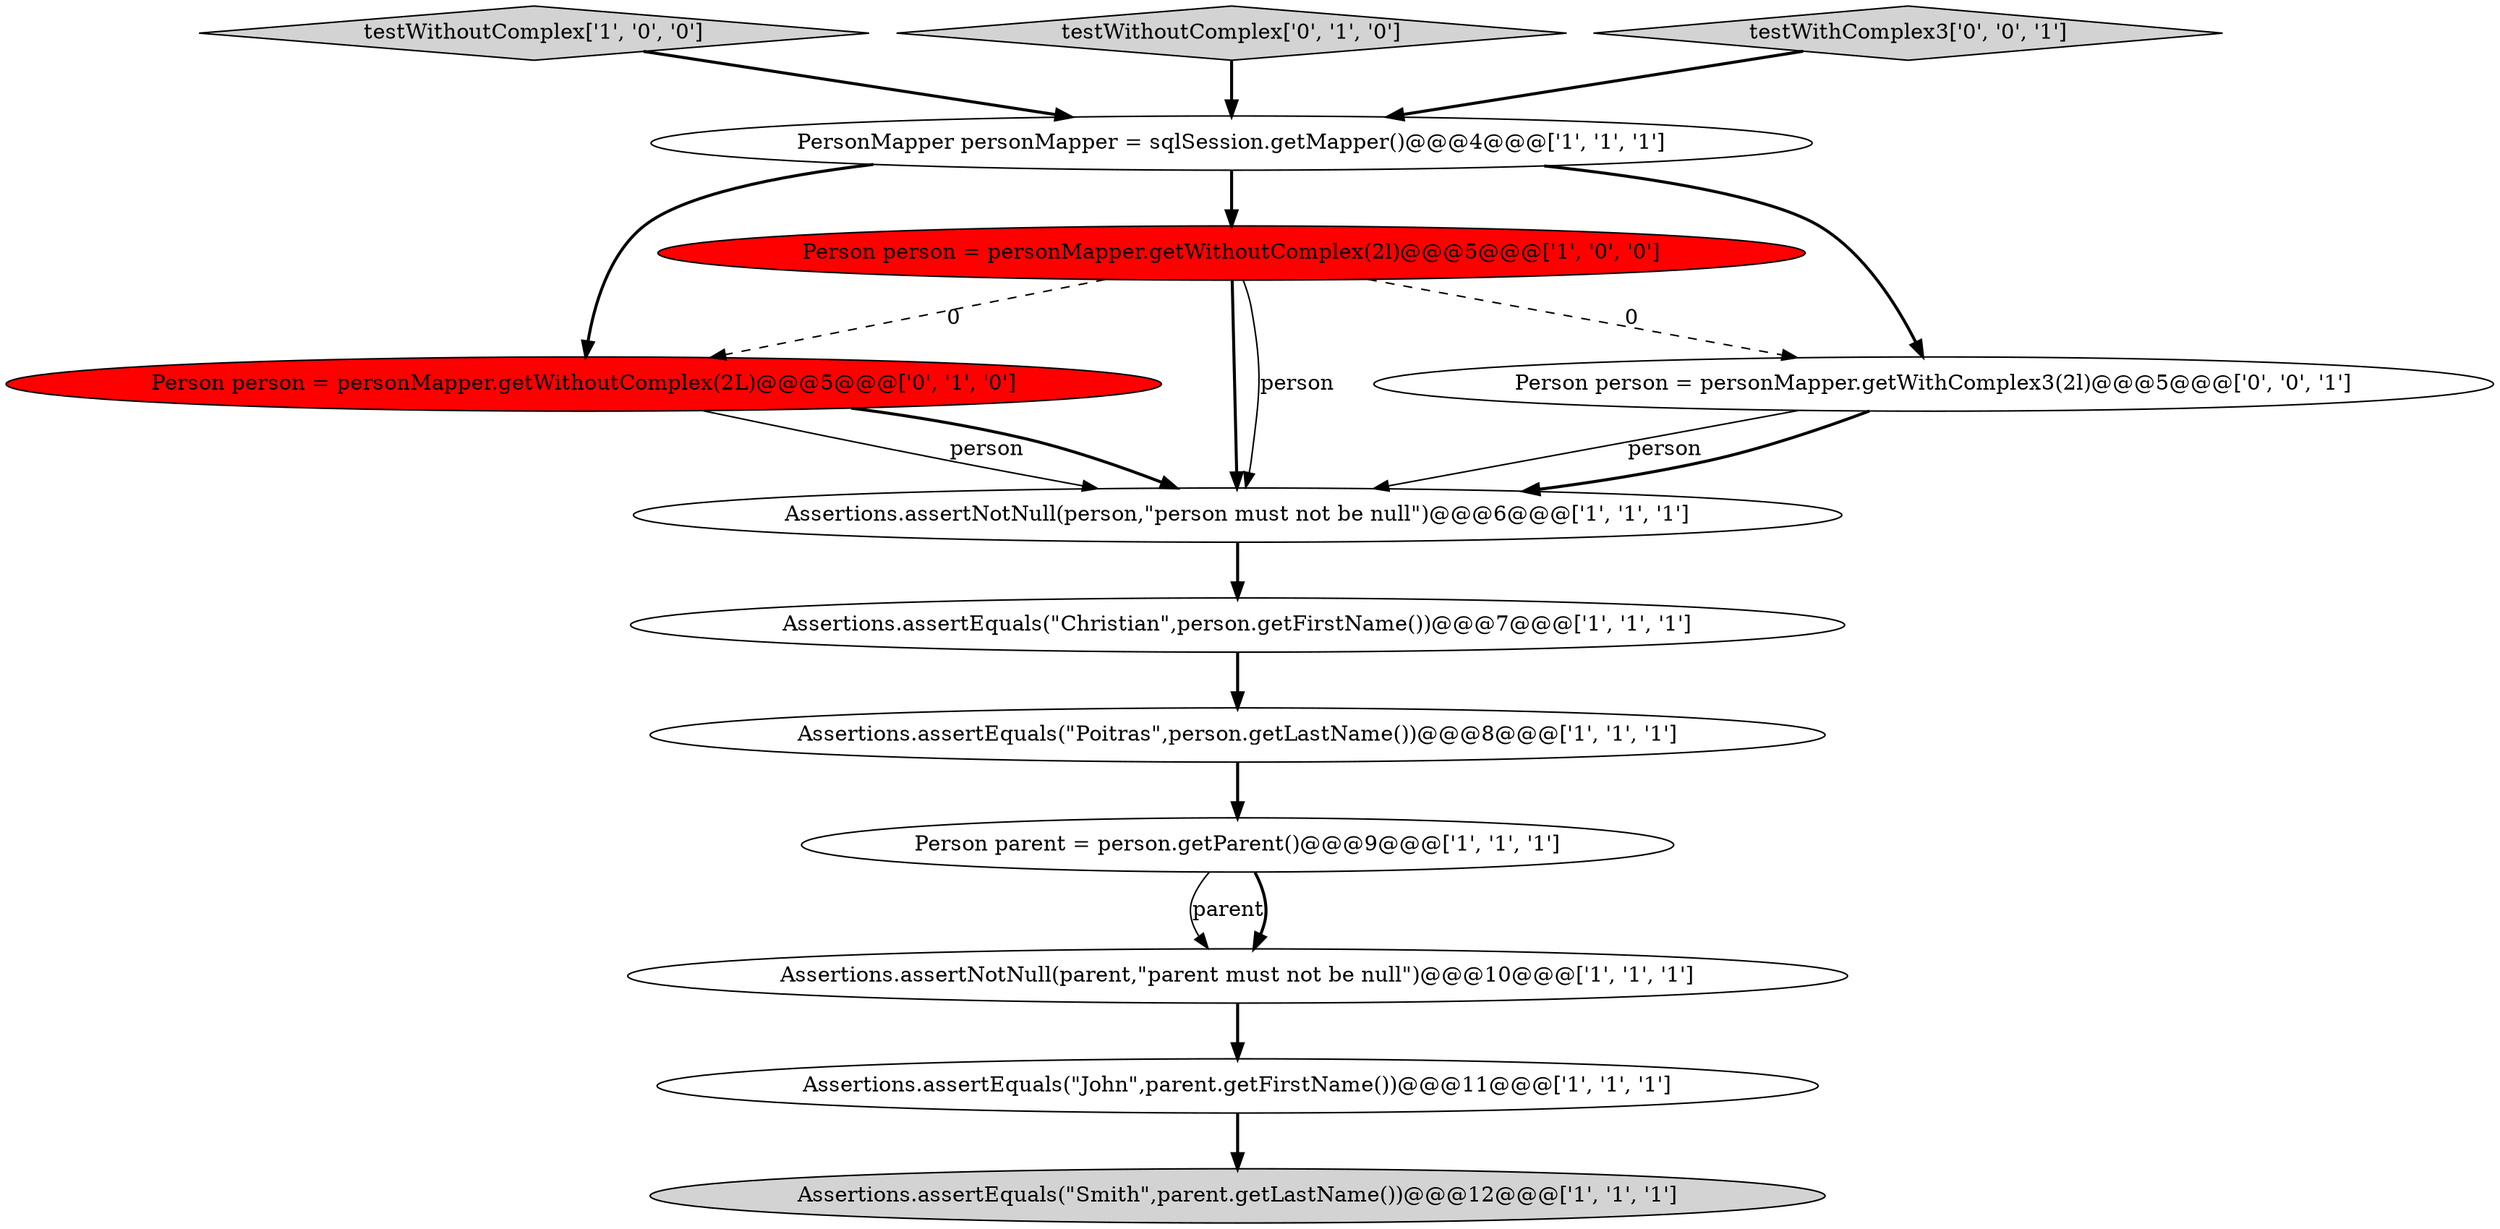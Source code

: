 digraph {
9 [style = filled, label = "Assertions.assertNotNull(person,\"person must not be null\")@@@6@@@['1', '1', '1']", fillcolor = white, shape = ellipse image = "AAA0AAABBB1BBB"];
3 [style = filled, label = "Assertions.assertEquals(\"John\",parent.getFirstName())@@@11@@@['1', '1', '1']", fillcolor = white, shape = ellipse image = "AAA0AAABBB1BBB"];
0 [style = filled, label = "Person parent = person.getParent()@@@9@@@['1', '1', '1']", fillcolor = white, shape = ellipse image = "AAA0AAABBB1BBB"];
8 [style = filled, label = "Assertions.assertEquals(\"Christian\",person.getFirstName())@@@7@@@['1', '1', '1']", fillcolor = white, shape = ellipse image = "AAA0AAABBB1BBB"];
6 [style = filled, label = "testWithoutComplex['1', '0', '0']", fillcolor = lightgray, shape = diamond image = "AAA0AAABBB1BBB"];
10 [style = filled, label = "Person person = personMapper.getWithoutComplex(2L)@@@5@@@['0', '1', '0']", fillcolor = red, shape = ellipse image = "AAA1AAABBB2BBB"];
4 [style = filled, label = "Assertions.assertNotNull(parent,\"parent must not be null\")@@@10@@@['1', '1', '1']", fillcolor = white, shape = ellipse image = "AAA0AAABBB1BBB"];
2 [style = filled, label = "Assertions.assertEquals(\"Smith\",parent.getLastName())@@@12@@@['1', '1', '1']", fillcolor = lightgray, shape = ellipse image = "AAA0AAABBB1BBB"];
7 [style = filled, label = "Person person = personMapper.getWithoutComplex(2l)@@@5@@@['1', '0', '0']", fillcolor = red, shape = ellipse image = "AAA1AAABBB1BBB"];
11 [style = filled, label = "testWithoutComplex['0', '1', '0']", fillcolor = lightgray, shape = diamond image = "AAA0AAABBB2BBB"];
12 [style = filled, label = "testWithComplex3['0', '0', '1']", fillcolor = lightgray, shape = diamond image = "AAA0AAABBB3BBB"];
13 [style = filled, label = "Person person = personMapper.getWithComplex3(2l)@@@5@@@['0', '0', '1']", fillcolor = white, shape = ellipse image = "AAA0AAABBB3BBB"];
5 [style = filled, label = "PersonMapper personMapper = sqlSession.getMapper()@@@4@@@['1', '1', '1']", fillcolor = white, shape = ellipse image = "AAA0AAABBB1BBB"];
1 [style = filled, label = "Assertions.assertEquals(\"Poitras\",person.getLastName())@@@8@@@['1', '1', '1']", fillcolor = white, shape = ellipse image = "AAA0AAABBB1BBB"];
5->10 [style = bold, label=""];
4->3 [style = bold, label=""];
12->5 [style = bold, label=""];
10->9 [style = solid, label="person"];
1->0 [style = bold, label=""];
9->8 [style = bold, label=""];
0->4 [style = solid, label="parent"];
13->9 [style = solid, label="person"];
7->9 [style = bold, label=""];
8->1 [style = bold, label=""];
6->5 [style = bold, label=""];
11->5 [style = bold, label=""];
3->2 [style = bold, label=""];
7->9 [style = solid, label="person"];
0->4 [style = bold, label=""];
5->13 [style = bold, label=""];
7->13 [style = dashed, label="0"];
5->7 [style = bold, label=""];
7->10 [style = dashed, label="0"];
10->9 [style = bold, label=""];
13->9 [style = bold, label=""];
}
